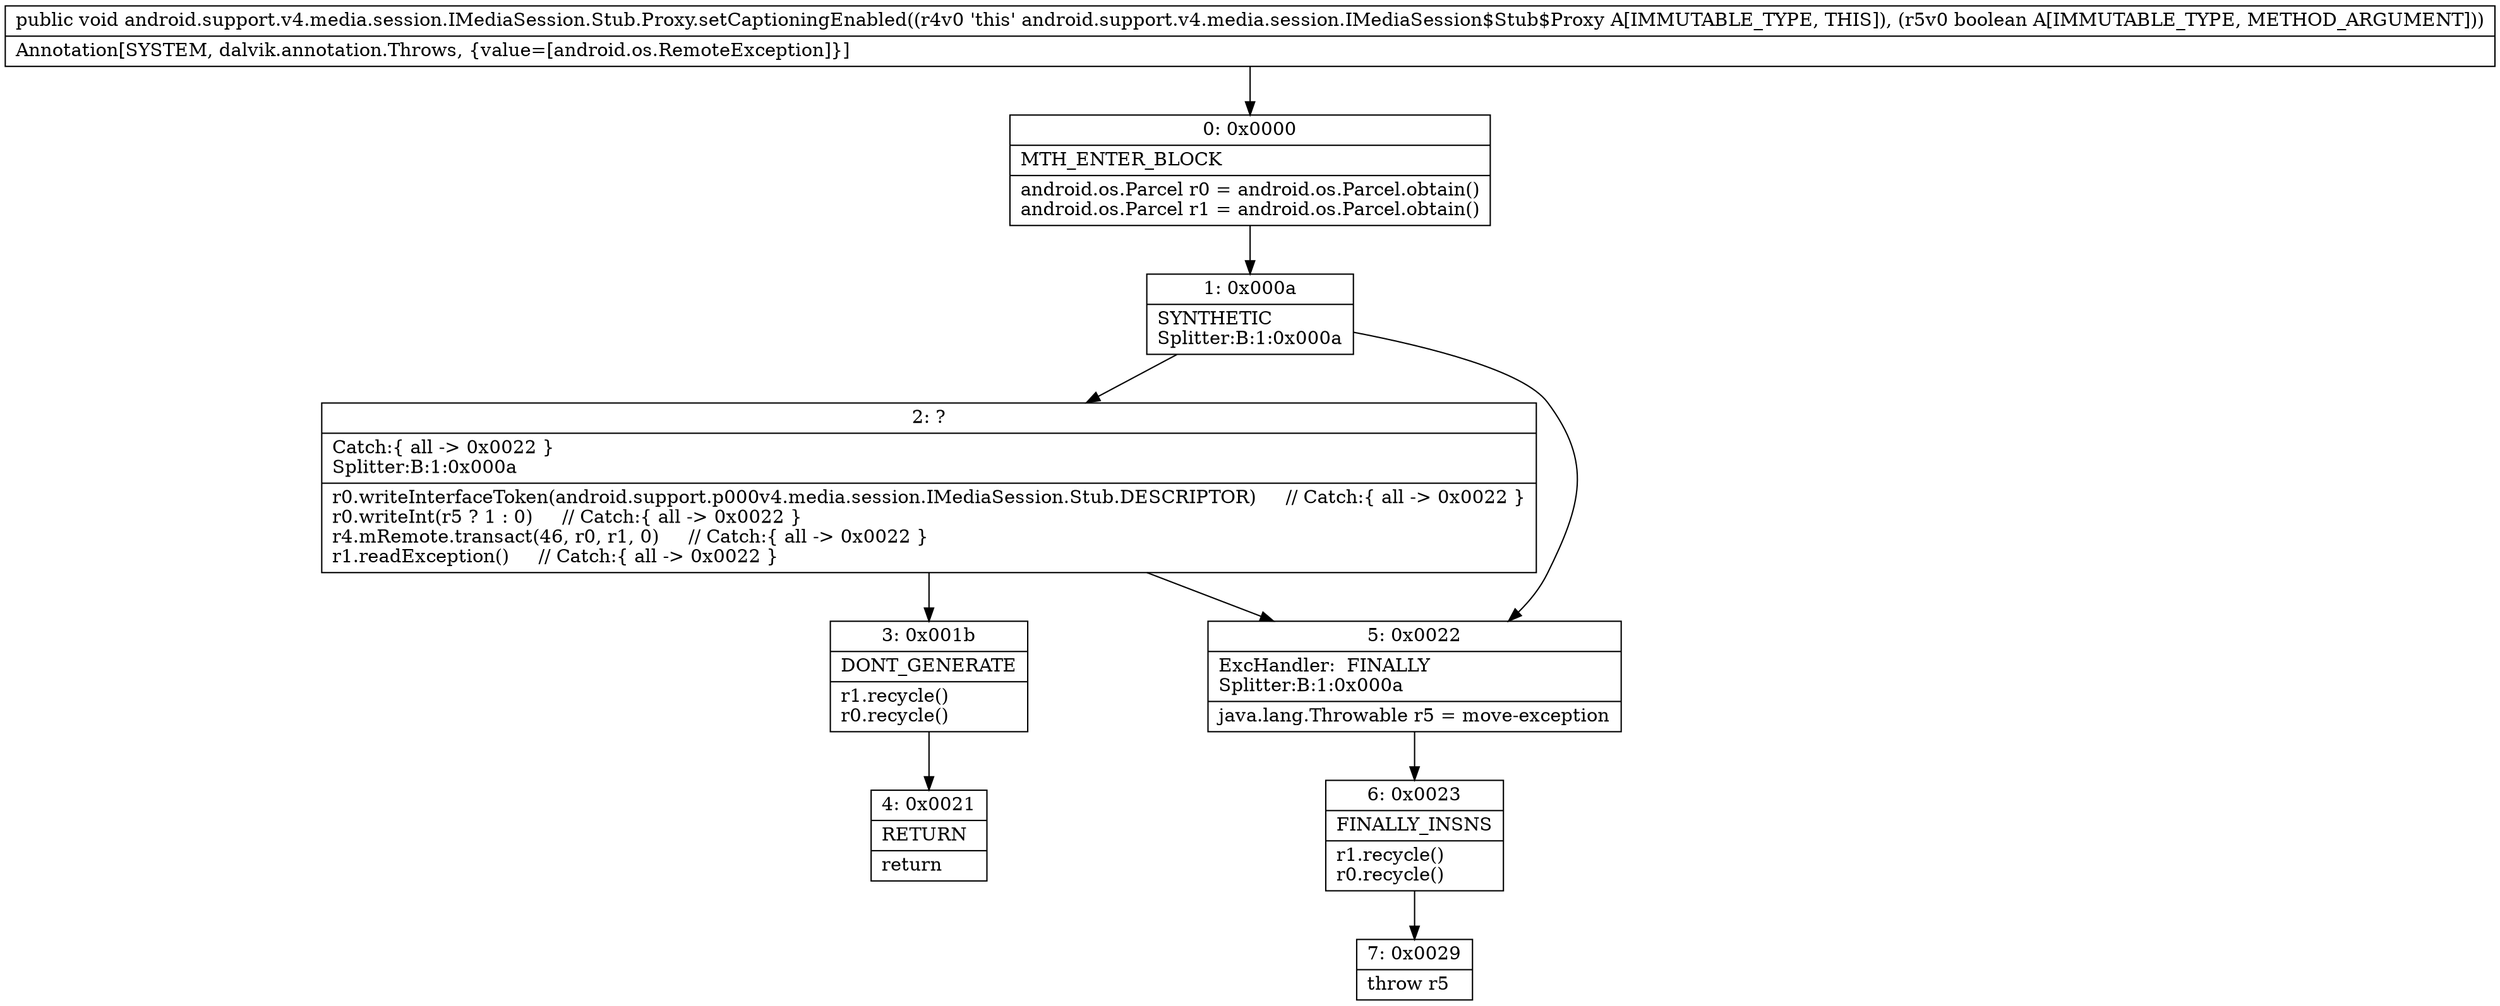 digraph "CFG forandroid.support.v4.media.session.IMediaSession.Stub.Proxy.setCaptioningEnabled(Z)V" {
Node_0 [shape=record,label="{0\:\ 0x0000|MTH_ENTER_BLOCK\l|android.os.Parcel r0 = android.os.Parcel.obtain()\landroid.os.Parcel r1 = android.os.Parcel.obtain()\l}"];
Node_1 [shape=record,label="{1\:\ 0x000a|SYNTHETIC\lSplitter:B:1:0x000a\l}"];
Node_2 [shape=record,label="{2\:\ ?|Catch:\{ all \-\> 0x0022 \}\lSplitter:B:1:0x000a\l|r0.writeInterfaceToken(android.support.p000v4.media.session.IMediaSession.Stub.DESCRIPTOR)     \/\/ Catch:\{ all \-\> 0x0022 \}\lr0.writeInt(r5 ? 1 : 0)     \/\/ Catch:\{ all \-\> 0x0022 \}\lr4.mRemote.transact(46, r0, r1, 0)     \/\/ Catch:\{ all \-\> 0x0022 \}\lr1.readException()     \/\/ Catch:\{ all \-\> 0x0022 \}\l}"];
Node_3 [shape=record,label="{3\:\ 0x001b|DONT_GENERATE\l|r1.recycle()\lr0.recycle()\l}"];
Node_4 [shape=record,label="{4\:\ 0x0021|RETURN\l|return\l}"];
Node_5 [shape=record,label="{5\:\ 0x0022|ExcHandler:  FINALLY\lSplitter:B:1:0x000a\l|java.lang.Throwable r5 = move\-exception\l}"];
Node_6 [shape=record,label="{6\:\ 0x0023|FINALLY_INSNS\l|r1.recycle()\lr0.recycle()\l}"];
Node_7 [shape=record,label="{7\:\ 0x0029|throw r5\l}"];
MethodNode[shape=record,label="{public void android.support.v4.media.session.IMediaSession.Stub.Proxy.setCaptioningEnabled((r4v0 'this' android.support.v4.media.session.IMediaSession$Stub$Proxy A[IMMUTABLE_TYPE, THIS]), (r5v0 boolean A[IMMUTABLE_TYPE, METHOD_ARGUMENT]))  | Annotation[SYSTEM, dalvik.annotation.Throws, \{value=[android.os.RemoteException]\}]\l}"];
MethodNode -> Node_0;
Node_0 -> Node_1;
Node_1 -> Node_2;
Node_1 -> Node_5;
Node_2 -> Node_3;
Node_2 -> Node_5;
Node_3 -> Node_4;
Node_5 -> Node_6;
Node_6 -> Node_7;
}

